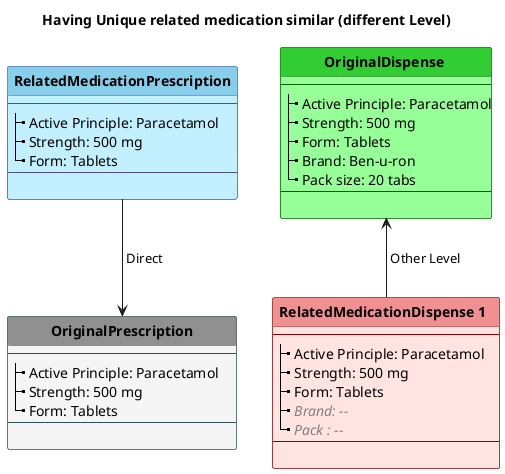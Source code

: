 @startuml
title Having Unique related medication similar (different Level)
hide stereotype
hide circle
skinparam linetype polyline
skinparam shadowing false


'!pragma graphviz_dot smetana

skinparam class<<S>> {
 BorderColor DarkSlateGray
 BackgroundColor WhiteSmoke
 HeaderBackgroundColor #909090
}

skinparam class<<PhP>> {
 BorderColor #505090
 BackgroundColor APPLICATION
 HeaderBackgroundColor SkyBlue
}



skinparam class<<MP>> {
 BorderColor DarkGreen
 BackgroundColor PHYSICAL
 HeaderBackgroundColor LimeGreen
}


skinparam class<<PMP>> {
 BorderColor DarkRed
 BackgroundColor MistyRose
 HeaderBackgroundColor #f09090
}





    class "**OriginalPrescription**" as S<<S>> {
      --
      |_ Active Principle: Paracetamol     
      |_ Strength: 500 mg    
      |_ Form: Tablets
      --
        
    }

    class " **RelatedMedicationPrescription** " as PhP<<PhP>> {
      --
      |_ Active Principle: Paracetamol
      |_ Strength: 500 mg    
      |_ Form: Tablets
      --
      
    }

    class " **OriginalDispense ** " as MP<<MP>>{
      --
      |_ Active Principle: Paracetamol
      |_ Strength: 500 mg    
      |_ Form: Tablets
      |_ Brand: Ben-u-ron
      |_ Pack size: 20 tabs
      --
      
    }

    class " **RelatedMedicationDispense 1 **  " as PMP<<PMP>>{
      --
      |_ Active Principle: Paracetamol
      |_ Strength: 500 mg    
      |_ Form: Tablets
      |_ <color:gray>//Brand: --//
      |_ <color:gray>//Pack : -- //
      --
     
    }




  S <-u- PhP: " Direct"
  
  MP <-d- PMP: " Other Level"



@enduml